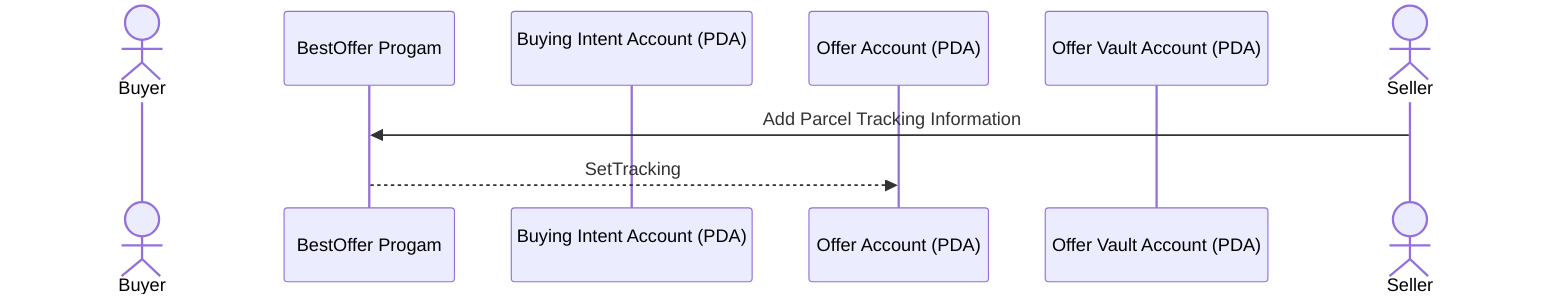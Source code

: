sequenceDiagram
    actor Buyer as Buyer
    participant Main as BestOffer Progam
    participant BuyingIntent as Buying Intent Account (PDA)<br/>
    participant Offer as Offer Account (PDA)
    participant Vault as Offer Vault Account (PDA)
    actor Seller as Seller
    Seller ->> Main: Add Parcel Tracking Information
    Main -->> Offer: SetTracking